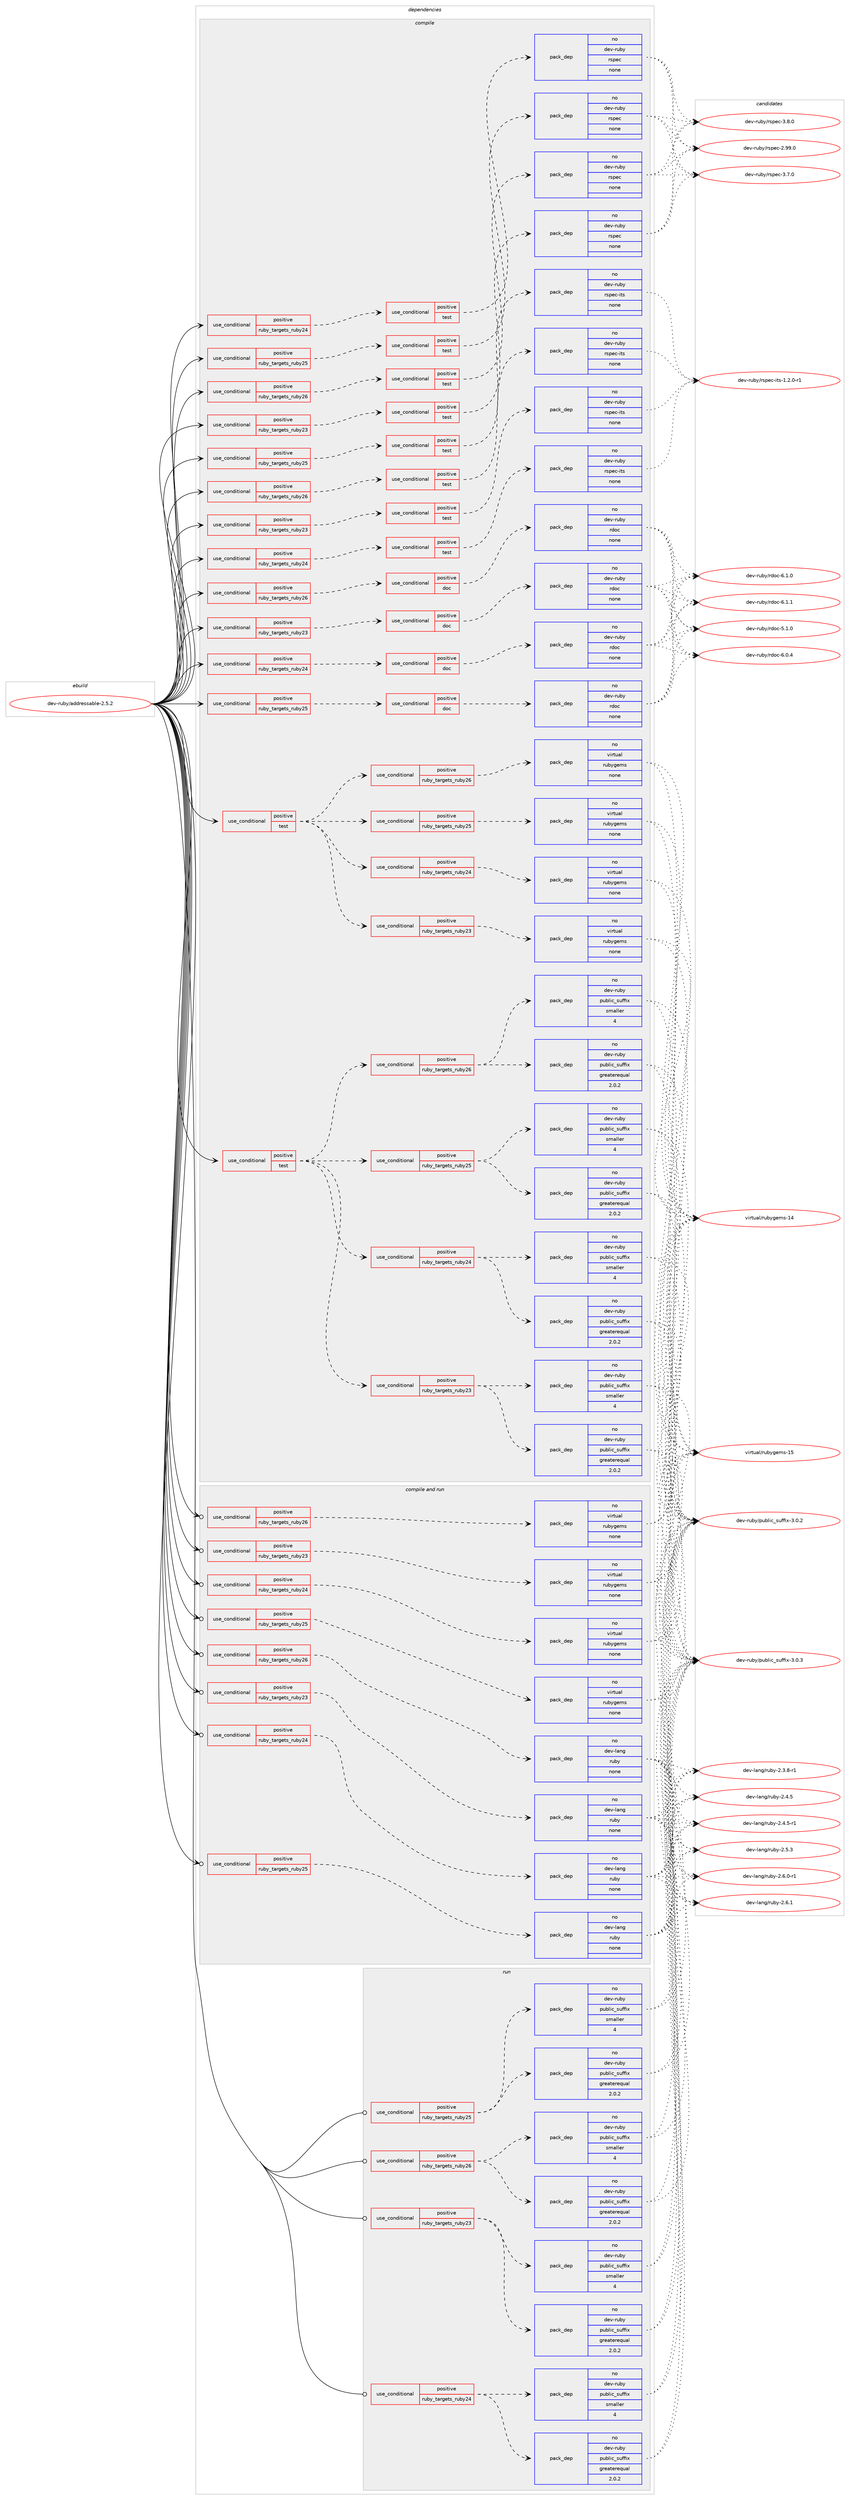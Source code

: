digraph prolog {

# *************
# Graph options
# *************

newrank=true;
concentrate=true;
compound=true;
graph [rankdir=LR,fontname=Helvetica,fontsize=10,ranksep=1.5];#, ranksep=2.5, nodesep=0.2];
edge  [arrowhead=vee];
node  [fontname=Helvetica,fontsize=10];

# **********
# The ebuild
# **********

subgraph cluster_leftcol {
color=gray;
rank=same;
label=<<i>ebuild</i>>;
id [label="dev-ruby/addressable-2.5.2", color=red, width=4, href="../dev-ruby/addressable-2.5.2.svg"];
}

# ****************
# The dependencies
# ****************

subgraph cluster_midcol {
color=gray;
label=<<i>dependencies</i>>;
subgraph cluster_compile {
fillcolor="#eeeeee";
style=filled;
label=<<i>compile</i>>;
subgraph cond392947 {
dependency1480211 [label=<<TABLE BORDER="0" CELLBORDER="1" CELLSPACING="0" CELLPADDING="4"><TR><TD ROWSPAN="3" CELLPADDING="10">use_conditional</TD></TR><TR><TD>positive</TD></TR><TR><TD>ruby_targets_ruby23</TD></TR></TABLE>>, shape=none, color=red];
subgraph cond392948 {
dependency1480212 [label=<<TABLE BORDER="0" CELLBORDER="1" CELLSPACING="0" CELLPADDING="4"><TR><TD ROWSPAN="3" CELLPADDING="10">use_conditional</TD></TR><TR><TD>positive</TD></TR><TR><TD>doc</TD></TR></TABLE>>, shape=none, color=red];
subgraph pack1063838 {
dependency1480213 [label=<<TABLE BORDER="0" CELLBORDER="1" CELLSPACING="0" CELLPADDING="4" WIDTH="220"><TR><TD ROWSPAN="6" CELLPADDING="30">pack_dep</TD></TR><TR><TD WIDTH="110">no</TD></TR><TR><TD>dev-ruby</TD></TR><TR><TD>rdoc</TD></TR><TR><TD>none</TD></TR><TR><TD></TD></TR></TABLE>>, shape=none, color=blue];
}
dependency1480212:e -> dependency1480213:w [weight=20,style="dashed",arrowhead="vee"];
}
dependency1480211:e -> dependency1480212:w [weight=20,style="dashed",arrowhead="vee"];
}
id:e -> dependency1480211:w [weight=20,style="solid",arrowhead="vee"];
subgraph cond392949 {
dependency1480214 [label=<<TABLE BORDER="0" CELLBORDER="1" CELLSPACING="0" CELLPADDING="4"><TR><TD ROWSPAN="3" CELLPADDING="10">use_conditional</TD></TR><TR><TD>positive</TD></TR><TR><TD>ruby_targets_ruby23</TD></TR></TABLE>>, shape=none, color=red];
subgraph cond392950 {
dependency1480215 [label=<<TABLE BORDER="0" CELLBORDER="1" CELLSPACING="0" CELLPADDING="4"><TR><TD ROWSPAN="3" CELLPADDING="10">use_conditional</TD></TR><TR><TD>positive</TD></TR><TR><TD>test</TD></TR></TABLE>>, shape=none, color=red];
subgraph pack1063839 {
dependency1480216 [label=<<TABLE BORDER="0" CELLBORDER="1" CELLSPACING="0" CELLPADDING="4" WIDTH="220"><TR><TD ROWSPAN="6" CELLPADDING="30">pack_dep</TD></TR><TR><TD WIDTH="110">no</TD></TR><TR><TD>dev-ruby</TD></TR><TR><TD>rspec</TD></TR><TR><TD>none</TD></TR><TR><TD></TD></TR></TABLE>>, shape=none, color=blue];
}
dependency1480215:e -> dependency1480216:w [weight=20,style="dashed",arrowhead="vee"];
}
dependency1480214:e -> dependency1480215:w [weight=20,style="dashed",arrowhead="vee"];
}
id:e -> dependency1480214:w [weight=20,style="solid",arrowhead="vee"];
subgraph cond392951 {
dependency1480217 [label=<<TABLE BORDER="0" CELLBORDER="1" CELLSPACING="0" CELLPADDING="4"><TR><TD ROWSPAN="3" CELLPADDING="10">use_conditional</TD></TR><TR><TD>positive</TD></TR><TR><TD>ruby_targets_ruby23</TD></TR></TABLE>>, shape=none, color=red];
subgraph cond392952 {
dependency1480218 [label=<<TABLE BORDER="0" CELLBORDER="1" CELLSPACING="0" CELLPADDING="4"><TR><TD ROWSPAN="3" CELLPADDING="10">use_conditional</TD></TR><TR><TD>positive</TD></TR><TR><TD>test</TD></TR></TABLE>>, shape=none, color=red];
subgraph pack1063840 {
dependency1480219 [label=<<TABLE BORDER="0" CELLBORDER="1" CELLSPACING="0" CELLPADDING="4" WIDTH="220"><TR><TD ROWSPAN="6" CELLPADDING="30">pack_dep</TD></TR><TR><TD WIDTH="110">no</TD></TR><TR><TD>dev-ruby</TD></TR><TR><TD>rspec-its</TD></TR><TR><TD>none</TD></TR><TR><TD></TD></TR></TABLE>>, shape=none, color=blue];
}
dependency1480218:e -> dependency1480219:w [weight=20,style="dashed",arrowhead="vee"];
}
dependency1480217:e -> dependency1480218:w [weight=20,style="dashed",arrowhead="vee"];
}
id:e -> dependency1480217:w [weight=20,style="solid",arrowhead="vee"];
subgraph cond392953 {
dependency1480220 [label=<<TABLE BORDER="0" CELLBORDER="1" CELLSPACING="0" CELLPADDING="4"><TR><TD ROWSPAN="3" CELLPADDING="10">use_conditional</TD></TR><TR><TD>positive</TD></TR><TR><TD>ruby_targets_ruby24</TD></TR></TABLE>>, shape=none, color=red];
subgraph cond392954 {
dependency1480221 [label=<<TABLE BORDER="0" CELLBORDER="1" CELLSPACING="0" CELLPADDING="4"><TR><TD ROWSPAN="3" CELLPADDING="10">use_conditional</TD></TR><TR><TD>positive</TD></TR><TR><TD>doc</TD></TR></TABLE>>, shape=none, color=red];
subgraph pack1063841 {
dependency1480222 [label=<<TABLE BORDER="0" CELLBORDER="1" CELLSPACING="0" CELLPADDING="4" WIDTH="220"><TR><TD ROWSPAN="6" CELLPADDING="30">pack_dep</TD></TR><TR><TD WIDTH="110">no</TD></TR><TR><TD>dev-ruby</TD></TR><TR><TD>rdoc</TD></TR><TR><TD>none</TD></TR><TR><TD></TD></TR></TABLE>>, shape=none, color=blue];
}
dependency1480221:e -> dependency1480222:w [weight=20,style="dashed",arrowhead="vee"];
}
dependency1480220:e -> dependency1480221:w [weight=20,style="dashed",arrowhead="vee"];
}
id:e -> dependency1480220:w [weight=20,style="solid",arrowhead="vee"];
subgraph cond392955 {
dependency1480223 [label=<<TABLE BORDER="0" CELLBORDER="1" CELLSPACING="0" CELLPADDING="4"><TR><TD ROWSPAN="3" CELLPADDING="10">use_conditional</TD></TR><TR><TD>positive</TD></TR><TR><TD>ruby_targets_ruby24</TD></TR></TABLE>>, shape=none, color=red];
subgraph cond392956 {
dependency1480224 [label=<<TABLE BORDER="0" CELLBORDER="1" CELLSPACING="0" CELLPADDING="4"><TR><TD ROWSPAN="3" CELLPADDING="10">use_conditional</TD></TR><TR><TD>positive</TD></TR><TR><TD>test</TD></TR></TABLE>>, shape=none, color=red];
subgraph pack1063842 {
dependency1480225 [label=<<TABLE BORDER="0" CELLBORDER="1" CELLSPACING="0" CELLPADDING="4" WIDTH="220"><TR><TD ROWSPAN="6" CELLPADDING="30">pack_dep</TD></TR><TR><TD WIDTH="110">no</TD></TR><TR><TD>dev-ruby</TD></TR><TR><TD>rspec</TD></TR><TR><TD>none</TD></TR><TR><TD></TD></TR></TABLE>>, shape=none, color=blue];
}
dependency1480224:e -> dependency1480225:w [weight=20,style="dashed",arrowhead="vee"];
}
dependency1480223:e -> dependency1480224:w [weight=20,style="dashed",arrowhead="vee"];
}
id:e -> dependency1480223:w [weight=20,style="solid",arrowhead="vee"];
subgraph cond392957 {
dependency1480226 [label=<<TABLE BORDER="0" CELLBORDER="1" CELLSPACING="0" CELLPADDING="4"><TR><TD ROWSPAN="3" CELLPADDING="10">use_conditional</TD></TR><TR><TD>positive</TD></TR><TR><TD>ruby_targets_ruby24</TD></TR></TABLE>>, shape=none, color=red];
subgraph cond392958 {
dependency1480227 [label=<<TABLE BORDER="0" CELLBORDER="1" CELLSPACING="0" CELLPADDING="4"><TR><TD ROWSPAN="3" CELLPADDING="10">use_conditional</TD></TR><TR><TD>positive</TD></TR><TR><TD>test</TD></TR></TABLE>>, shape=none, color=red];
subgraph pack1063843 {
dependency1480228 [label=<<TABLE BORDER="0" CELLBORDER="1" CELLSPACING="0" CELLPADDING="4" WIDTH="220"><TR><TD ROWSPAN="6" CELLPADDING="30">pack_dep</TD></TR><TR><TD WIDTH="110">no</TD></TR><TR><TD>dev-ruby</TD></TR><TR><TD>rspec-its</TD></TR><TR><TD>none</TD></TR><TR><TD></TD></TR></TABLE>>, shape=none, color=blue];
}
dependency1480227:e -> dependency1480228:w [weight=20,style="dashed",arrowhead="vee"];
}
dependency1480226:e -> dependency1480227:w [weight=20,style="dashed",arrowhead="vee"];
}
id:e -> dependency1480226:w [weight=20,style="solid",arrowhead="vee"];
subgraph cond392959 {
dependency1480229 [label=<<TABLE BORDER="0" CELLBORDER="1" CELLSPACING="0" CELLPADDING="4"><TR><TD ROWSPAN="3" CELLPADDING="10">use_conditional</TD></TR><TR><TD>positive</TD></TR><TR><TD>ruby_targets_ruby25</TD></TR></TABLE>>, shape=none, color=red];
subgraph cond392960 {
dependency1480230 [label=<<TABLE BORDER="0" CELLBORDER="1" CELLSPACING="0" CELLPADDING="4"><TR><TD ROWSPAN="3" CELLPADDING="10">use_conditional</TD></TR><TR><TD>positive</TD></TR><TR><TD>doc</TD></TR></TABLE>>, shape=none, color=red];
subgraph pack1063844 {
dependency1480231 [label=<<TABLE BORDER="0" CELLBORDER="1" CELLSPACING="0" CELLPADDING="4" WIDTH="220"><TR><TD ROWSPAN="6" CELLPADDING="30">pack_dep</TD></TR><TR><TD WIDTH="110">no</TD></TR><TR><TD>dev-ruby</TD></TR><TR><TD>rdoc</TD></TR><TR><TD>none</TD></TR><TR><TD></TD></TR></TABLE>>, shape=none, color=blue];
}
dependency1480230:e -> dependency1480231:w [weight=20,style="dashed",arrowhead="vee"];
}
dependency1480229:e -> dependency1480230:w [weight=20,style="dashed",arrowhead="vee"];
}
id:e -> dependency1480229:w [weight=20,style="solid",arrowhead="vee"];
subgraph cond392961 {
dependency1480232 [label=<<TABLE BORDER="0" CELLBORDER="1" CELLSPACING="0" CELLPADDING="4"><TR><TD ROWSPAN="3" CELLPADDING="10">use_conditional</TD></TR><TR><TD>positive</TD></TR><TR><TD>ruby_targets_ruby25</TD></TR></TABLE>>, shape=none, color=red];
subgraph cond392962 {
dependency1480233 [label=<<TABLE BORDER="0" CELLBORDER="1" CELLSPACING="0" CELLPADDING="4"><TR><TD ROWSPAN="3" CELLPADDING="10">use_conditional</TD></TR><TR><TD>positive</TD></TR><TR><TD>test</TD></TR></TABLE>>, shape=none, color=red];
subgraph pack1063845 {
dependency1480234 [label=<<TABLE BORDER="0" CELLBORDER="1" CELLSPACING="0" CELLPADDING="4" WIDTH="220"><TR><TD ROWSPAN="6" CELLPADDING="30">pack_dep</TD></TR><TR><TD WIDTH="110">no</TD></TR><TR><TD>dev-ruby</TD></TR><TR><TD>rspec</TD></TR><TR><TD>none</TD></TR><TR><TD></TD></TR></TABLE>>, shape=none, color=blue];
}
dependency1480233:e -> dependency1480234:w [weight=20,style="dashed",arrowhead="vee"];
}
dependency1480232:e -> dependency1480233:w [weight=20,style="dashed",arrowhead="vee"];
}
id:e -> dependency1480232:w [weight=20,style="solid",arrowhead="vee"];
subgraph cond392963 {
dependency1480235 [label=<<TABLE BORDER="0" CELLBORDER="1" CELLSPACING="0" CELLPADDING="4"><TR><TD ROWSPAN="3" CELLPADDING="10">use_conditional</TD></TR><TR><TD>positive</TD></TR><TR><TD>ruby_targets_ruby25</TD></TR></TABLE>>, shape=none, color=red];
subgraph cond392964 {
dependency1480236 [label=<<TABLE BORDER="0" CELLBORDER="1" CELLSPACING="0" CELLPADDING="4"><TR><TD ROWSPAN="3" CELLPADDING="10">use_conditional</TD></TR><TR><TD>positive</TD></TR><TR><TD>test</TD></TR></TABLE>>, shape=none, color=red];
subgraph pack1063846 {
dependency1480237 [label=<<TABLE BORDER="0" CELLBORDER="1" CELLSPACING="0" CELLPADDING="4" WIDTH="220"><TR><TD ROWSPAN="6" CELLPADDING="30">pack_dep</TD></TR><TR><TD WIDTH="110">no</TD></TR><TR><TD>dev-ruby</TD></TR><TR><TD>rspec-its</TD></TR><TR><TD>none</TD></TR><TR><TD></TD></TR></TABLE>>, shape=none, color=blue];
}
dependency1480236:e -> dependency1480237:w [weight=20,style="dashed",arrowhead="vee"];
}
dependency1480235:e -> dependency1480236:w [weight=20,style="dashed",arrowhead="vee"];
}
id:e -> dependency1480235:w [weight=20,style="solid",arrowhead="vee"];
subgraph cond392965 {
dependency1480238 [label=<<TABLE BORDER="0" CELLBORDER="1" CELLSPACING="0" CELLPADDING="4"><TR><TD ROWSPAN="3" CELLPADDING="10">use_conditional</TD></TR><TR><TD>positive</TD></TR><TR><TD>ruby_targets_ruby26</TD></TR></TABLE>>, shape=none, color=red];
subgraph cond392966 {
dependency1480239 [label=<<TABLE BORDER="0" CELLBORDER="1" CELLSPACING="0" CELLPADDING="4"><TR><TD ROWSPAN="3" CELLPADDING="10">use_conditional</TD></TR><TR><TD>positive</TD></TR><TR><TD>doc</TD></TR></TABLE>>, shape=none, color=red];
subgraph pack1063847 {
dependency1480240 [label=<<TABLE BORDER="0" CELLBORDER="1" CELLSPACING="0" CELLPADDING="4" WIDTH="220"><TR><TD ROWSPAN="6" CELLPADDING="30">pack_dep</TD></TR><TR><TD WIDTH="110">no</TD></TR><TR><TD>dev-ruby</TD></TR><TR><TD>rdoc</TD></TR><TR><TD>none</TD></TR><TR><TD></TD></TR></TABLE>>, shape=none, color=blue];
}
dependency1480239:e -> dependency1480240:w [weight=20,style="dashed",arrowhead="vee"];
}
dependency1480238:e -> dependency1480239:w [weight=20,style="dashed",arrowhead="vee"];
}
id:e -> dependency1480238:w [weight=20,style="solid",arrowhead="vee"];
subgraph cond392967 {
dependency1480241 [label=<<TABLE BORDER="0" CELLBORDER="1" CELLSPACING="0" CELLPADDING="4"><TR><TD ROWSPAN="3" CELLPADDING="10">use_conditional</TD></TR><TR><TD>positive</TD></TR><TR><TD>ruby_targets_ruby26</TD></TR></TABLE>>, shape=none, color=red];
subgraph cond392968 {
dependency1480242 [label=<<TABLE BORDER="0" CELLBORDER="1" CELLSPACING="0" CELLPADDING="4"><TR><TD ROWSPAN="3" CELLPADDING="10">use_conditional</TD></TR><TR><TD>positive</TD></TR><TR><TD>test</TD></TR></TABLE>>, shape=none, color=red];
subgraph pack1063848 {
dependency1480243 [label=<<TABLE BORDER="0" CELLBORDER="1" CELLSPACING="0" CELLPADDING="4" WIDTH="220"><TR><TD ROWSPAN="6" CELLPADDING="30">pack_dep</TD></TR><TR><TD WIDTH="110">no</TD></TR><TR><TD>dev-ruby</TD></TR><TR><TD>rspec</TD></TR><TR><TD>none</TD></TR><TR><TD></TD></TR></TABLE>>, shape=none, color=blue];
}
dependency1480242:e -> dependency1480243:w [weight=20,style="dashed",arrowhead="vee"];
}
dependency1480241:e -> dependency1480242:w [weight=20,style="dashed",arrowhead="vee"];
}
id:e -> dependency1480241:w [weight=20,style="solid",arrowhead="vee"];
subgraph cond392969 {
dependency1480244 [label=<<TABLE BORDER="0" CELLBORDER="1" CELLSPACING="0" CELLPADDING="4"><TR><TD ROWSPAN="3" CELLPADDING="10">use_conditional</TD></TR><TR><TD>positive</TD></TR><TR><TD>ruby_targets_ruby26</TD></TR></TABLE>>, shape=none, color=red];
subgraph cond392970 {
dependency1480245 [label=<<TABLE BORDER="0" CELLBORDER="1" CELLSPACING="0" CELLPADDING="4"><TR><TD ROWSPAN="3" CELLPADDING="10">use_conditional</TD></TR><TR><TD>positive</TD></TR><TR><TD>test</TD></TR></TABLE>>, shape=none, color=red];
subgraph pack1063849 {
dependency1480246 [label=<<TABLE BORDER="0" CELLBORDER="1" CELLSPACING="0" CELLPADDING="4" WIDTH="220"><TR><TD ROWSPAN="6" CELLPADDING="30">pack_dep</TD></TR><TR><TD WIDTH="110">no</TD></TR><TR><TD>dev-ruby</TD></TR><TR><TD>rspec-its</TD></TR><TR><TD>none</TD></TR><TR><TD></TD></TR></TABLE>>, shape=none, color=blue];
}
dependency1480245:e -> dependency1480246:w [weight=20,style="dashed",arrowhead="vee"];
}
dependency1480244:e -> dependency1480245:w [weight=20,style="dashed",arrowhead="vee"];
}
id:e -> dependency1480244:w [weight=20,style="solid",arrowhead="vee"];
subgraph cond392971 {
dependency1480247 [label=<<TABLE BORDER="0" CELLBORDER="1" CELLSPACING="0" CELLPADDING="4"><TR><TD ROWSPAN="3" CELLPADDING="10">use_conditional</TD></TR><TR><TD>positive</TD></TR><TR><TD>test</TD></TR></TABLE>>, shape=none, color=red];
subgraph cond392972 {
dependency1480248 [label=<<TABLE BORDER="0" CELLBORDER="1" CELLSPACING="0" CELLPADDING="4"><TR><TD ROWSPAN="3" CELLPADDING="10">use_conditional</TD></TR><TR><TD>positive</TD></TR><TR><TD>ruby_targets_ruby23</TD></TR></TABLE>>, shape=none, color=red];
subgraph pack1063850 {
dependency1480249 [label=<<TABLE BORDER="0" CELLBORDER="1" CELLSPACING="0" CELLPADDING="4" WIDTH="220"><TR><TD ROWSPAN="6" CELLPADDING="30">pack_dep</TD></TR><TR><TD WIDTH="110">no</TD></TR><TR><TD>dev-ruby</TD></TR><TR><TD>public_suffix</TD></TR><TR><TD>greaterequal</TD></TR><TR><TD>2.0.2</TD></TR></TABLE>>, shape=none, color=blue];
}
dependency1480248:e -> dependency1480249:w [weight=20,style="dashed",arrowhead="vee"];
subgraph pack1063851 {
dependency1480250 [label=<<TABLE BORDER="0" CELLBORDER="1" CELLSPACING="0" CELLPADDING="4" WIDTH="220"><TR><TD ROWSPAN="6" CELLPADDING="30">pack_dep</TD></TR><TR><TD WIDTH="110">no</TD></TR><TR><TD>dev-ruby</TD></TR><TR><TD>public_suffix</TD></TR><TR><TD>smaller</TD></TR><TR><TD>4</TD></TR></TABLE>>, shape=none, color=blue];
}
dependency1480248:e -> dependency1480250:w [weight=20,style="dashed",arrowhead="vee"];
}
dependency1480247:e -> dependency1480248:w [weight=20,style="dashed",arrowhead="vee"];
subgraph cond392973 {
dependency1480251 [label=<<TABLE BORDER="0" CELLBORDER="1" CELLSPACING="0" CELLPADDING="4"><TR><TD ROWSPAN="3" CELLPADDING="10">use_conditional</TD></TR><TR><TD>positive</TD></TR><TR><TD>ruby_targets_ruby24</TD></TR></TABLE>>, shape=none, color=red];
subgraph pack1063852 {
dependency1480252 [label=<<TABLE BORDER="0" CELLBORDER="1" CELLSPACING="0" CELLPADDING="4" WIDTH="220"><TR><TD ROWSPAN="6" CELLPADDING="30">pack_dep</TD></TR><TR><TD WIDTH="110">no</TD></TR><TR><TD>dev-ruby</TD></TR><TR><TD>public_suffix</TD></TR><TR><TD>greaterequal</TD></TR><TR><TD>2.0.2</TD></TR></TABLE>>, shape=none, color=blue];
}
dependency1480251:e -> dependency1480252:w [weight=20,style="dashed",arrowhead="vee"];
subgraph pack1063853 {
dependency1480253 [label=<<TABLE BORDER="0" CELLBORDER="1" CELLSPACING="0" CELLPADDING="4" WIDTH="220"><TR><TD ROWSPAN="6" CELLPADDING="30">pack_dep</TD></TR><TR><TD WIDTH="110">no</TD></TR><TR><TD>dev-ruby</TD></TR><TR><TD>public_suffix</TD></TR><TR><TD>smaller</TD></TR><TR><TD>4</TD></TR></TABLE>>, shape=none, color=blue];
}
dependency1480251:e -> dependency1480253:w [weight=20,style="dashed",arrowhead="vee"];
}
dependency1480247:e -> dependency1480251:w [weight=20,style="dashed",arrowhead="vee"];
subgraph cond392974 {
dependency1480254 [label=<<TABLE BORDER="0" CELLBORDER="1" CELLSPACING="0" CELLPADDING="4"><TR><TD ROWSPAN="3" CELLPADDING="10">use_conditional</TD></TR><TR><TD>positive</TD></TR><TR><TD>ruby_targets_ruby25</TD></TR></TABLE>>, shape=none, color=red];
subgraph pack1063854 {
dependency1480255 [label=<<TABLE BORDER="0" CELLBORDER="1" CELLSPACING="0" CELLPADDING="4" WIDTH="220"><TR><TD ROWSPAN="6" CELLPADDING="30">pack_dep</TD></TR><TR><TD WIDTH="110">no</TD></TR><TR><TD>dev-ruby</TD></TR><TR><TD>public_suffix</TD></TR><TR><TD>greaterequal</TD></TR><TR><TD>2.0.2</TD></TR></TABLE>>, shape=none, color=blue];
}
dependency1480254:e -> dependency1480255:w [weight=20,style="dashed",arrowhead="vee"];
subgraph pack1063855 {
dependency1480256 [label=<<TABLE BORDER="0" CELLBORDER="1" CELLSPACING="0" CELLPADDING="4" WIDTH="220"><TR><TD ROWSPAN="6" CELLPADDING="30">pack_dep</TD></TR><TR><TD WIDTH="110">no</TD></TR><TR><TD>dev-ruby</TD></TR><TR><TD>public_suffix</TD></TR><TR><TD>smaller</TD></TR><TR><TD>4</TD></TR></TABLE>>, shape=none, color=blue];
}
dependency1480254:e -> dependency1480256:w [weight=20,style="dashed",arrowhead="vee"];
}
dependency1480247:e -> dependency1480254:w [weight=20,style="dashed",arrowhead="vee"];
subgraph cond392975 {
dependency1480257 [label=<<TABLE BORDER="0" CELLBORDER="1" CELLSPACING="0" CELLPADDING="4"><TR><TD ROWSPAN="3" CELLPADDING="10">use_conditional</TD></TR><TR><TD>positive</TD></TR><TR><TD>ruby_targets_ruby26</TD></TR></TABLE>>, shape=none, color=red];
subgraph pack1063856 {
dependency1480258 [label=<<TABLE BORDER="0" CELLBORDER="1" CELLSPACING="0" CELLPADDING="4" WIDTH="220"><TR><TD ROWSPAN="6" CELLPADDING="30">pack_dep</TD></TR><TR><TD WIDTH="110">no</TD></TR><TR><TD>dev-ruby</TD></TR><TR><TD>public_suffix</TD></TR><TR><TD>greaterequal</TD></TR><TR><TD>2.0.2</TD></TR></TABLE>>, shape=none, color=blue];
}
dependency1480257:e -> dependency1480258:w [weight=20,style="dashed",arrowhead="vee"];
subgraph pack1063857 {
dependency1480259 [label=<<TABLE BORDER="0" CELLBORDER="1" CELLSPACING="0" CELLPADDING="4" WIDTH="220"><TR><TD ROWSPAN="6" CELLPADDING="30">pack_dep</TD></TR><TR><TD WIDTH="110">no</TD></TR><TR><TD>dev-ruby</TD></TR><TR><TD>public_suffix</TD></TR><TR><TD>smaller</TD></TR><TR><TD>4</TD></TR></TABLE>>, shape=none, color=blue];
}
dependency1480257:e -> dependency1480259:w [weight=20,style="dashed",arrowhead="vee"];
}
dependency1480247:e -> dependency1480257:w [weight=20,style="dashed",arrowhead="vee"];
}
id:e -> dependency1480247:w [weight=20,style="solid",arrowhead="vee"];
subgraph cond392976 {
dependency1480260 [label=<<TABLE BORDER="0" CELLBORDER="1" CELLSPACING="0" CELLPADDING="4"><TR><TD ROWSPAN="3" CELLPADDING="10">use_conditional</TD></TR><TR><TD>positive</TD></TR><TR><TD>test</TD></TR></TABLE>>, shape=none, color=red];
subgraph cond392977 {
dependency1480261 [label=<<TABLE BORDER="0" CELLBORDER="1" CELLSPACING="0" CELLPADDING="4"><TR><TD ROWSPAN="3" CELLPADDING="10">use_conditional</TD></TR><TR><TD>positive</TD></TR><TR><TD>ruby_targets_ruby23</TD></TR></TABLE>>, shape=none, color=red];
subgraph pack1063858 {
dependency1480262 [label=<<TABLE BORDER="0" CELLBORDER="1" CELLSPACING="0" CELLPADDING="4" WIDTH="220"><TR><TD ROWSPAN="6" CELLPADDING="30">pack_dep</TD></TR><TR><TD WIDTH="110">no</TD></TR><TR><TD>virtual</TD></TR><TR><TD>rubygems</TD></TR><TR><TD>none</TD></TR><TR><TD></TD></TR></TABLE>>, shape=none, color=blue];
}
dependency1480261:e -> dependency1480262:w [weight=20,style="dashed",arrowhead="vee"];
}
dependency1480260:e -> dependency1480261:w [weight=20,style="dashed",arrowhead="vee"];
subgraph cond392978 {
dependency1480263 [label=<<TABLE BORDER="0" CELLBORDER="1" CELLSPACING="0" CELLPADDING="4"><TR><TD ROWSPAN="3" CELLPADDING="10">use_conditional</TD></TR><TR><TD>positive</TD></TR><TR><TD>ruby_targets_ruby24</TD></TR></TABLE>>, shape=none, color=red];
subgraph pack1063859 {
dependency1480264 [label=<<TABLE BORDER="0" CELLBORDER="1" CELLSPACING="0" CELLPADDING="4" WIDTH="220"><TR><TD ROWSPAN="6" CELLPADDING="30">pack_dep</TD></TR><TR><TD WIDTH="110">no</TD></TR><TR><TD>virtual</TD></TR><TR><TD>rubygems</TD></TR><TR><TD>none</TD></TR><TR><TD></TD></TR></TABLE>>, shape=none, color=blue];
}
dependency1480263:e -> dependency1480264:w [weight=20,style="dashed",arrowhead="vee"];
}
dependency1480260:e -> dependency1480263:w [weight=20,style="dashed",arrowhead="vee"];
subgraph cond392979 {
dependency1480265 [label=<<TABLE BORDER="0" CELLBORDER="1" CELLSPACING="0" CELLPADDING="4"><TR><TD ROWSPAN="3" CELLPADDING="10">use_conditional</TD></TR><TR><TD>positive</TD></TR><TR><TD>ruby_targets_ruby25</TD></TR></TABLE>>, shape=none, color=red];
subgraph pack1063860 {
dependency1480266 [label=<<TABLE BORDER="0" CELLBORDER="1" CELLSPACING="0" CELLPADDING="4" WIDTH="220"><TR><TD ROWSPAN="6" CELLPADDING="30">pack_dep</TD></TR><TR><TD WIDTH="110">no</TD></TR><TR><TD>virtual</TD></TR><TR><TD>rubygems</TD></TR><TR><TD>none</TD></TR><TR><TD></TD></TR></TABLE>>, shape=none, color=blue];
}
dependency1480265:e -> dependency1480266:w [weight=20,style="dashed",arrowhead="vee"];
}
dependency1480260:e -> dependency1480265:w [weight=20,style="dashed",arrowhead="vee"];
subgraph cond392980 {
dependency1480267 [label=<<TABLE BORDER="0" CELLBORDER="1" CELLSPACING="0" CELLPADDING="4"><TR><TD ROWSPAN="3" CELLPADDING="10">use_conditional</TD></TR><TR><TD>positive</TD></TR><TR><TD>ruby_targets_ruby26</TD></TR></TABLE>>, shape=none, color=red];
subgraph pack1063861 {
dependency1480268 [label=<<TABLE BORDER="0" CELLBORDER="1" CELLSPACING="0" CELLPADDING="4" WIDTH="220"><TR><TD ROWSPAN="6" CELLPADDING="30">pack_dep</TD></TR><TR><TD WIDTH="110">no</TD></TR><TR><TD>virtual</TD></TR><TR><TD>rubygems</TD></TR><TR><TD>none</TD></TR><TR><TD></TD></TR></TABLE>>, shape=none, color=blue];
}
dependency1480267:e -> dependency1480268:w [weight=20,style="dashed",arrowhead="vee"];
}
dependency1480260:e -> dependency1480267:w [weight=20,style="dashed",arrowhead="vee"];
}
id:e -> dependency1480260:w [weight=20,style="solid",arrowhead="vee"];
}
subgraph cluster_compileandrun {
fillcolor="#eeeeee";
style=filled;
label=<<i>compile and run</i>>;
subgraph cond392981 {
dependency1480269 [label=<<TABLE BORDER="0" CELLBORDER="1" CELLSPACING="0" CELLPADDING="4"><TR><TD ROWSPAN="3" CELLPADDING="10">use_conditional</TD></TR><TR><TD>positive</TD></TR><TR><TD>ruby_targets_ruby23</TD></TR></TABLE>>, shape=none, color=red];
subgraph pack1063862 {
dependency1480270 [label=<<TABLE BORDER="0" CELLBORDER="1" CELLSPACING="0" CELLPADDING="4" WIDTH="220"><TR><TD ROWSPAN="6" CELLPADDING="30">pack_dep</TD></TR><TR><TD WIDTH="110">no</TD></TR><TR><TD>dev-lang</TD></TR><TR><TD>ruby</TD></TR><TR><TD>none</TD></TR><TR><TD></TD></TR></TABLE>>, shape=none, color=blue];
}
dependency1480269:e -> dependency1480270:w [weight=20,style="dashed",arrowhead="vee"];
}
id:e -> dependency1480269:w [weight=20,style="solid",arrowhead="odotvee"];
subgraph cond392982 {
dependency1480271 [label=<<TABLE BORDER="0" CELLBORDER="1" CELLSPACING="0" CELLPADDING="4"><TR><TD ROWSPAN="3" CELLPADDING="10">use_conditional</TD></TR><TR><TD>positive</TD></TR><TR><TD>ruby_targets_ruby23</TD></TR></TABLE>>, shape=none, color=red];
subgraph pack1063863 {
dependency1480272 [label=<<TABLE BORDER="0" CELLBORDER="1" CELLSPACING="0" CELLPADDING="4" WIDTH="220"><TR><TD ROWSPAN="6" CELLPADDING="30">pack_dep</TD></TR><TR><TD WIDTH="110">no</TD></TR><TR><TD>virtual</TD></TR><TR><TD>rubygems</TD></TR><TR><TD>none</TD></TR><TR><TD></TD></TR></TABLE>>, shape=none, color=blue];
}
dependency1480271:e -> dependency1480272:w [weight=20,style="dashed",arrowhead="vee"];
}
id:e -> dependency1480271:w [weight=20,style="solid",arrowhead="odotvee"];
subgraph cond392983 {
dependency1480273 [label=<<TABLE BORDER="0" CELLBORDER="1" CELLSPACING="0" CELLPADDING="4"><TR><TD ROWSPAN="3" CELLPADDING="10">use_conditional</TD></TR><TR><TD>positive</TD></TR><TR><TD>ruby_targets_ruby24</TD></TR></TABLE>>, shape=none, color=red];
subgraph pack1063864 {
dependency1480274 [label=<<TABLE BORDER="0" CELLBORDER="1" CELLSPACING="0" CELLPADDING="4" WIDTH="220"><TR><TD ROWSPAN="6" CELLPADDING="30">pack_dep</TD></TR><TR><TD WIDTH="110">no</TD></TR><TR><TD>dev-lang</TD></TR><TR><TD>ruby</TD></TR><TR><TD>none</TD></TR><TR><TD></TD></TR></TABLE>>, shape=none, color=blue];
}
dependency1480273:e -> dependency1480274:w [weight=20,style="dashed",arrowhead="vee"];
}
id:e -> dependency1480273:w [weight=20,style="solid",arrowhead="odotvee"];
subgraph cond392984 {
dependency1480275 [label=<<TABLE BORDER="0" CELLBORDER="1" CELLSPACING="0" CELLPADDING="4"><TR><TD ROWSPAN="3" CELLPADDING="10">use_conditional</TD></TR><TR><TD>positive</TD></TR><TR><TD>ruby_targets_ruby24</TD></TR></TABLE>>, shape=none, color=red];
subgraph pack1063865 {
dependency1480276 [label=<<TABLE BORDER="0" CELLBORDER="1" CELLSPACING="0" CELLPADDING="4" WIDTH="220"><TR><TD ROWSPAN="6" CELLPADDING="30">pack_dep</TD></TR><TR><TD WIDTH="110">no</TD></TR><TR><TD>virtual</TD></TR><TR><TD>rubygems</TD></TR><TR><TD>none</TD></TR><TR><TD></TD></TR></TABLE>>, shape=none, color=blue];
}
dependency1480275:e -> dependency1480276:w [weight=20,style="dashed",arrowhead="vee"];
}
id:e -> dependency1480275:w [weight=20,style="solid",arrowhead="odotvee"];
subgraph cond392985 {
dependency1480277 [label=<<TABLE BORDER="0" CELLBORDER="1" CELLSPACING="0" CELLPADDING="4"><TR><TD ROWSPAN="3" CELLPADDING="10">use_conditional</TD></TR><TR><TD>positive</TD></TR><TR><TD>ruby_targets_ruby25</TD></TR></TABLE>>, shape=none, color=red];
subgraph pack1063866 {
dependency1480278 [label=<<TABLE BORDER="0" CELLBORDER="1" CELLSPACING="0" CELLPADDING="4" WIDTH="220"><TR><TD ROWSPAN="6" CELLPADDING="30">pack_dep</TD></TR><TR><TD WIDTH="110">no</TD></TR><TR><TD>dev-lang</TD></TR><TR><TD>ruby</TD></TR><TR><TD>none</TD></TR><TR><TD></TD></TR></TABLE>>, shape=none, color=blue];
}
dependency1480277:e -> dependency1480278:w [weight=20,style="dashed",arrowhead="vee"];
}
id:e -> dependency1480277:w [weight=20,style="solid",arrowhead="odotvee"];
subgraph cond392986 {
dependency1480279 [label=<<TABLE BORDER="0" CELLBORDER="1" CELLSPACING="0" CELLPADDING="4"><TR><TD ROWSPAN="3" CELLPADDING="10">use_conditional</TD></TR><TR><TD>positive</TD></TR><TR><TD>ruby_targets_ruby25</TD></TR></TABLE>>, shape=none, color=red];
subgraph pack1063867 {
dependency1480280 [label=<<TABLE BORDER="0" CELLBORDER="1" CELLSPACING="0" CELLPADDING="4" WIDTH="220"><TR><TD ROWSPAN="6" CELLPADDING="30">pack_dep</TD></TR><TR><TD WIDTH="110">no</TD></TR><TR><TD>virtual</TD></TR><TR><TD>rubygems</TD></TR><TR><TD>none</TD></TR><TR><TD></TD></TR></TABLE>>, shape=none, color=blue];
}
dependency1480279:e -> dependency1480280:w [weight=20,style="dashed",arrowhead="vee"];
}
id:e -> dependency1480279:w [weight=20,style="solid",arrowhead="odotvee"];
subgraph cond392987 {
dependency1480281 [label=<<TABLE BORDER="0" CELLBORDER="1" CELLSPACING="0" CELLPADDING="4"><TR><TD ROWSPAN="3" CELLPADDING="10">use_conditional</TD></TR><TR><TD>positive</TD></TR><TR><TD>ruby_targets_ruby26</TD></TR></TABLE>>, shape=none, color=red];
subgraph pack1063868 {
dependency1480282 [label=<<TABLE BORDER="0" CELLBORDER="1" CELLSPACING="0" CELLPADDING="4" WIDTH="220"><TR><TD ROWSPAN="6" CELLPADDING="30">pack_dep</TD></TR><TR><TD WIDTH="110">no</TD></TR><TR><TD>dev-lang</TD></TR><TR><TD>ruby</TD></TR><TR><TD>none</TD></TR><TR><TD></TD></TR></TABLE>>, shape=none, color=blue];
}
dependency1480281:e -> dependency1480282:w [weight=20,style="dashed",arrowhead="vee"];
}
id:e -> dependency1480281:w [weight=20,style="solid",arrowhead="odotvee"];
subgraph cond392988 {
dependency1480283 [label=<<TABLE BORDER="0" CELLBORDER="1" CELLSPACING="0" CELLPADDING="4"><TR><TD ROWSPAN="3" CELLPADDING="10">use_conditional</TD></TR><TR><TD>positive</TD></TR><TR><TD>ruby_targets_ruby26</TD></TR></TABLE>>, shape=none, color=red];
subgraph pack1063869 {
dependency1480284 [label=<<TABLE BORDER="0" CELLBORDER="1" CELLSPACING="0" CELLPADDING="4" WIDTH="220"><TR><TD ROWSPAN="6" CELLPADDING="30">pack_dep</TD></TR><TR><TD WIDTH="110">no</TD></TR><TR><TD>virtual</TD></TR><TR><TD>rubygems</TD></TR><TR><TD>none</TD></TR><TR><TD></TD></TR></TABLE>>, shape=none, color=blue];
}
dependency1480283:e -> dependency1480284:w [weight=20,style="dashed",arrowhead="vee"];
}
id:e -> dependency1480283:w [weight=20,style="solid",arrowhead="odotvee"];
}
subgraph cluster_run {
fillcolor="#eeeeee";
style=filled;
label=<<i>run</i>>;
subgraph cond392989 {
dependency1480285 [label=<<TABLE BORDER="0" CELLBORDER="1" CELLSPACING="0" CELLPADDING="4"><TR><TD ROWSPAN="3" CELLPADDING="10">use_conditional</TD></TR><TR><TD>positive</TD></TR><TR><TD>ruby_targets_ruby23</TD></TR></TABLE>>, shape=none, color=red];
subgraph pack1063870 {
dependency1480286 [label=<<TABLE BORDER="0" CELLBORDER="1" CELLSPACING="0" CELLPADDING="4" WIDTH="220"><TR><TD ROWSPAN="6" CELLPADDING="30">pack_dep</TD></TR><TR><TD WIDTH="110">no</TD></TR><TR><TD>dev-ruby</TD></TR><TR><TD>public_suffix</TD></TR><TR><TD>greaterequal</TD></TR><TR><TD>2.0.2</TD></TR></TABLE>>, shape=none, color=blue];
}
dependency1480285:e -> dependency1480286:w [weight=20,style="dashed",arrowhead="vee"];
subgraph pack1063871 {
dependency1480287 [label=<<TABLE BORDER="0" CELLBORDER="1" CELLSPACING="0" CELLPADDING="4" WIDTH="220"><TR><TD ROWSPAN="6" CELLPADDING="30">pack_dep</TD></TR><TR><TD WIDTH="110">no</TD></TR><TR><TD>dev-ruby</TD></TR><TR><TD>public_suffix</TD></TR><TR><TD>smaller</TD></TR><TR><TD>4</TD></TR></TABLE>>, shape=none, color=blue];
}
dependency1480285:e -> dependency1480287:w [weight=20,style="dashed",arrowhead="vee"];
}
id:e -> dependency1480285:w [weight=20,style="solid",arrowhead="odot"];
subgraph cond392990 {
dependency1480288 [label=<<TABLE BORDER="0" CELLBORDER="1" CELLSPACING="0" CELLPADDING="4"><TR><TD ROWSPAN="3" CELLPADDING="10">use_conditional</TD></TR><TR><TD>positive</TD></TR><TR><TD>ruby_targets_ruby24</TD></TR></TABLE>>, shape=none, color=red];
subgraph pack1063872 {
dependency1480289 [label=<<TABLE BORDER="0" CELLBORDER="1" CELLSPACING="0" CELLPADDING="4" WIDTH="220"><TR><TD ROWSPAN="6" CELLPADDING="30">pack_dep</TD></TR><TR><TD WIDTH="110">no</TD></TR><TR><TD>dev-ruby</TD></TR><TR><TD>public_suffix</TD></TR><TR><TD>greaterequal</TD></TR><TR><TD>2.0.2</TD></TR></TABLE>>, shape=none, color=blue];
}
dependency1480288:e -> dependency1480289:w [weight=20,style="dashed",arrowhead="vee"];
subgraph pack1063873 {
dependency1480290 [label=<<TABLE BORDER="0" CELLBORDER="1" CELLSPACING="0" CELLPADDING="4" WIDTH="220"><TR><TD ROWSPAN="6" CELLPADDING="30">pack_dep</TD></TR><TR><TD WIDTH="110">no</TD></TR><TR><TD>dev-ruby</TD></TR><TR><TD>public_suffix</TD></TR><TR><TD>smaller</TD></TR><TR><TD>4</TD></TR></TABLE>>, shape=none, color=blue];
}
dependency1480288:e -> dependency1480290:w [weight=20,style="dashed",arrowhead="vee"];
}
id:e -> dependency1480288:w [weight=20,style="solid",arrowhead="odot"];
subgraph cond392991 {
dependency1480291 [label=<<TABLE BORDER="0" CELLBORDER="1" CELLSPACING="0" CELLPADDING="4"><TR><TD ROWSPAN="3" CELLPADDING="10">use_conditional</TD></TR><TR><TD>positive</TD></TR><TR><TD>ruby_targets_ruby25</TD></TR></TABLE>>, shape=none, color=red];
subgraph pack1063874 {
dependency1480292 [label=<<TABLE BORDER="0" CELLBORDER="1" CELLSPACING="0" CELLPADDING="4" WIDTH="220"><TR><TD ROWSPAN="6" CELLPADDING="30">pack_dep</TD></TR><TR><TD WIDTH="110">no</TD></TR><TR><TD>dev-ruby</TD></TR><TR><TD>public_suffix</TD></TR><TR><TD>greaterequal</TD></TR><TR><TD>2.0.2</TD></TR></TABLE>>, shape=none, color=blue];
}
dependency1480291:e -> dependency1480292:w [weight=20,style="dashed",arrowhead="vee"];
subgraph pack1063875 {
dependency1480293 [label=<<TABLE BORDER="0" CELLBORDER="1" CELLSPACING="0" CELLPADDING="4" WIDTH="220"><TR><TD ROWSPAN="6" CELLPADDING="30">pack_dep</TD></TR><TR><TD WIDTH="110">no</TD></TR><TR><TD>dev-ruby</TD></TR><TR><TD>public_suffix</TD></TR><TR><TD>smaller</TD></TR><TR><TD>4</TD></TR></TABLE>>, shape=none, color=blue];
}
dependency1480291:e -> dependency1480293:w [weight=20,style="dashed",arrowhead="vee"];
}
id:e -> dependency1480291:w [weight=20,style="solid",arrowhead="odot"];
subgraph cond392992 {
dependency1480294 [label=<<TABLE BORDER="0" CELLBORDER="1" CELLSPACING="0" CELLPADDING="4"><TR><TD ROWSPAN="3" CELLPADDING="10">use_conditional</TD></TR><TR><TD>positive</TD></TR><TR><TD>ruby_targets_ruby26</TD></TR></TABLE>>, shape=none, color=red];
subgraph pack1063876 {
dependency1480295 [label=<<TABLE BORDER="0" CELLBORDER="1" CELLSPACING="0" CELLPADDING="4" WIDTH="220"><TR><TD ROWSPAN="6" CELLPADDING="30">pack_dep</TD></TR><TR><TD WIDTH="110">no</TD></TR><TR><TD>dev-ruby</TD></TR><TR><TD>public_suffix</TD></TR><TR><TD>greaterequal</TD></TR><TR><TD>2.0.2</TD></TR></TABLE>>, shape=none, color=blue];
}
dependency1480294:e -> dependency1480295:w [weight=20,style="dashed",arrowhead="vee"];
subgraph pack1063877 {
dependency1480296 [label=<<TABLE BORDER="0" CELLBORDER="1" CELLSPACING="0" CELLPADDING="4" WIDTH="220"><TR><TD ROWSPAN="6" CELLPADDING="30">pack_dep</TD></TR><TR><TD WIDTH="110">no</TD></TR><TR><TD>dev-ruby</TD></TR><TR><TD>public_suffix</TD></TR><TR><TD>smaller</TD></TR><TR><TD>4</TD></TR></TABLE>>, shape=none, color=blue];
}
dependency1480294:e -> dependency1480296:w [weight=20,style="dashed",arrowhead="vee"];
}
id:e -> dependency1480294:w [weight=20,style="solid",arrowhead="odot"];
}
}

# **************
# The candidates
# **************

subgraph cluster_choices {
rank=same;
color=gray;
label=<<i>candidates</i>>;

subgraph choice1063838 {
color=black;
nodesep=1;
choice10010111845114117981214711410011199455346494648 [label="dev-ruby/rdoc-5.1.0", color=red, width=4,href="../dev-ruby/rdoc-5.1.0.svg"];
choice10010111845114117981214711410011199455446484652 [label="dev-ruby/rdoc-6.0.4", color=red, width=4,href="../dev-ruby/rdoc-6.0.4.svg"];
choice10010111845114117981214711410011199455446494648 [label="dev-ruby/rdoc-6.1.0", color=red, width=4,href="../dev-ruby/rdoc-6.1.0.svg"];
choice10010111845114117981214711410011199455446494649 [label="dev-ruby/rdoc-6.1.1", color=red, width=4,href="../dev-ruby/rdoc-6.1.1.svg"];
dependency1480213:e -> choice10010111845114117981214711410011199455346494648:w [style=dotted,weight="100"];
dependency1480213:e -> choice10010111845114117981214711410011199455446484652:w [style=dotted,weight="100"];
dependency1480213:e -> choice10010111845114117981214711410011199455446494648:w [style=dotted,weight="100"];
dependency1480213:e -> choice10010111845114117981214711410011199455446494649:w [style=dotted,weight="100"];
}
subgraph choice1063839 {
color=black;
nodesep=1;
choice1001011184511411798121471141151121019945504657574648 [label="dev-ruby/rspec-2.99.0", color=red, width=4,href="../dev-ruby/rspec-2.99.0.svg"];
choice10010111845114117981214711411511210199455146554648 [label="dev-ruby/rspec-3.7.0", color=red, width=4,href="../dev-ruby/rspec-3.7.0.svg"];
choice10010111845114117981214711411511210199455146564648 [label="dev-ruby/rspec-3.8.0", color=red, width=4,href="../dev-ruby/rspec-3.8.0.svg"];
dependency1480216:e -> choice1001011184511411798121471141151121019945504657574648:w [style=dotted,weight="100"];
dependency1480216:e -> choice10010111845114117981214711411511210199455146554648:w [style=dotted,weight="100"];
dependency1480216:e -> choice10010111845114117981214711411511210199455146564648:w [style=dotted,weight="100"];
}
subgraph choice1063840 {
color=black;
nodesep=1;
choice10010111845114117981214711411511210199451051161154549465046484511449 [label="dev-ruby/rspec-its-1.2.0-r1", color=red, width=4,href="../dev-ruby/rspec-its-1.2.0-r1.svg"];
dependency1480219:e -> choice10010111845114117981214711411511210199451051161154549465046484511449:w [style=dotted,weight="100"];
}
subgraph choice1063841 {
color=black;
nodesep=1;
choice10010111845114117981214711410011199455346494648 [label="dev-ruby/rdoc-5.1.0", color=red, width=4,href="../dev-ruby/rdoc-5.1.0.svg"];
choice10010111845114117981214711410011199455446484652 [label="dev-ruby/rdoc-6.0.4", color=red, width=4,href="../dev-ruby/rdoc-6.0.4.svg"];
choice10010111845114117981214711410011199455446494648 [label="dev-ruby/rdoc-6.1.0", color=red, width=4,href="../dev-ruby/rdoc-6.1.0.svg"];
choice10010111845114117981214711410011199455446494649 [label="dev-ruby/rdoc-6.1.1", color=red, width=4,href="../dev-ruby/rdoc-6.1.1.svg"];
dependency1480222:e -> choice10010111845114117981214711410011199455346494648:w [style=dotted,weight="100"];
dependency1480222:e -> choice10010111845114117981214711410011199455446484652:w [style=dotted,weight="100"];
dependency1480222:e -> choice10010111845114117981214711410011199455446494648:w [style=dotted,weight="100"];
dependency1480222:e -> choice10010111845114117981214711410011199455446494649:w [style=dotted,weight="100"];
}
subgraph choice1063842 {
color=black;
nodesep=1;
choice1001011184511411798121471141151121019945504657574648 [label="dev-ruby/rspec-2.99.0", color=red, width=4,href="../dev-ruby/rspec-2.99.0.svg"];
choice10010111845114117981214711411511210199455146554648 [label="dev-ruby/rspec-3.7.0", color=red, width=4,href="../dev-ruby/rspec-3.7.0.svg"];
choice10010111845114117981214711411511210199455146564648 [label="dev-ruby/rspec-3.8.0", color=red, width=4,href="../dev-ruby/rspec-3.8.0.svg"];
dependency1480225:e -> choice1001011184511411798121471141151121019945504657574648:w [style=dotted,weight="100"];
dependency1480225:e -> choice10010111845114117981214711411511210199455146554648:w [style=dotted,weight="100"];
dependency1480225:e -> choice10010111845114117981214711411511210199455146564648:w [style=dotted,weight="100"];
}
subgraph choice1063843 {
color=black;
nodesep=1;
choice10010111845114117981214711411511210199451051161154549465046484511449 [label="dev-ruby/rspec-its-1.2.0-r1", color=red, width=4,href="../dev-ruby/rspec-its-1.2.0-r1.svg"];
dependency1480228:e -> choice10010111845114117981214711411511210199451051161154549465046484511449:w [style=dotted,weight="100"];
}
subgraph choice1063844 {
color=black;
nodesep=1;
choice10010111845114117981214711410011199455346494648 [label="dev-ruby/rdoc-5.1.0", color=red, width=4,href="../dev-ruby/rdoc-5.1.0.svg"];
choice10010111845114117981214711410011199455446484652 [label="dev-ruby/rdoc-6.0.4", color=red, width=4,href="../dev-ruby/rdoc-6.0.4.svg"];
choice10010111845114117981214711410011199455446494648 [label="dev-ruby/rdoc-6.1.0", color=red, width=4,href="../dev-ruby/rdoc-6.1.0.svg"];
choice10010111845114117981214711410011199455446494649 [label="dev-ruby/rdoc-6.1.1", color=red, width=4,href="../dev-ruby/rdoc-6.1.1.svg"];
dependency1480231:e -> choice10010111845114117981214711410011199455346494648:w [style=dotted,weight="100"];
dependency1480231:e -> choice10010111845114117981214711410011199455446484652:w [style=dotted,weight="100"];
dependency1480231:e -> choice10010111845114117981214711410011199455446494648:w [style=dotted,weight="100"];
dependency1480231:e -> choice10010111845114117981214711410011199455446494649:w [style=dotted,weight="100"];
}
subgraph choice1063845 {
color=black;
nodesep=1;
choice1001011184511411798121471141151121019945504657574648 [label="dev-ruby/rspec-2.99.0", color=red, width=4,href="../dev-ruby/rspec-2.99.0.svg"];
choice10010111845114117981214711411511210199455146554648 [label="dev-ruby/rspec-3.7.0", color=red, width=4,href="../dev-ruby/rspec-3.7.0.svg"];
choice10010111845114117981214711411511210199455146564648 [label="dev-ruby/rspec-3.8.0", color=red, width=4,href="../dev-ruby/rspec-3.8.0.svg"];
dependency1480234:e -> choice1001011184511411798121471141151121019945504657574648:w [style=dotted,weight="100"];
dependency1480234:e -> choice10010111845114117981214711411511210199455146554648:w [style=dotted,weight="100"];
dependency1480234:e -> choice10010111845114117981214711411511210199455146564648:w [style=dotted,weight="100"];
}
subgraph choice1063846 {
color=black;
nodesep=1;
choice10010111845114117981214711411511210199451051161154549465046484511449 [label="dev-ruby/rspec-its-1.2.0-r1", color=red, width=4,href="../dev-ruby/rspec-its-1.2.0-r1.svg"];
dependency1480237:e -> choice10010111845114117981214711411511210199451051161154549465046484511449:w [style=dotted,weight="100"];
}
subgraph choice1063847 {
color=black;
nodesep=1;
choice10010111845114117981214711410011199455346494648 [label="dev-ruby/rdoc-5.1.0", color=red, width=4,href="../dev-ruby/rdoc-5.1.0.svg"];
choice10010111845114117981214711410011199455446484652 [label="dev-ruby/rdoc-6.0.4", color=red, width=4,href="../dev-ruby/rdoc-6.0.4.svg"];
choice10010111845114117981214711410011199455446494648 [label="dev-ruby/rdoc-6.1.0", color=red, width=4,href="../dev-ruby/rdoc-6.1.0.svg"];
choice10010111845114117981214711410011199455446494649 [label="dev-ruby/rdoc-6.1.1", color=red, width=4,href="../dev-ruby/rdoc-6.1.1.svg"];
dependency1480240:e -> choice10010111845114117981214711410011199455346494648:w [style=dotted,weight="100"];
dependency1480240:e -> choice10010111845114117981214711410011199455446484652:w [style=dotted,weight="100"];
dependency1480240:e -> choice10010111845114117981214711410011199455446494648:w [style=dotted,weight="100"];
dependency1480240:e -> choice10010111845114117981214711410011199455446494649:w [style=dotted,weight="100"];
}
subgraph choice1063848 {
color=black;
nodesep=1;
choice1001011184511411798121471141151121019945504657574648 [label="dev-ruby/rspec-2.99.0", color=red, width=4,href="../dev-ruby/rspec-2.99.0.svg"];
choice10010111845114117981214711411511210199455146554648 [label="dev-ruby/rspec-3.7.0", color=red, width=4,href="../dev-ruby/rspec-3.7.0.svg"];
choice10010111845114117981214711411511210199455146564648 [label="dev-ruby/rspec-3.8.0", color=red, width=4,href="../dev-ruby/rspec-3.8.0.svg"];
dependency1480243:e -> choice1001011184511411798121471141151121019945504657574648:w [style=dotted,weight="100"];
dependency1480243:e -> choice10010111845114117981214711411511210199455146554648:w [style=dotted,weight="100"];
dependency1480243:e -> choice10010111845114117981214711411511210199455146564648:w [style=dotted,weight="100"];
}
subgraph choice1063849 {
color=black;
nodesep=1;
choice10010111845114117981214711411511210199451051161154549465046484511449 [label="dev-ruby/rspec-its-1.2.0-r1", color=red, width=4,href="../dev-ruby/rspec-its-1.2.0-r1.svg"];
dependency1480246:e -> choice10010111845114117981214711411511210199451051161154549465046484511449:w [style=dotted,weight="100"];
}
subgraph choice1063850 {
color=black;
nodesep=1;
choice100101118451141179812147112117981081059995115117102102105120455146484650 [label="dev-ruby/public_suffix-3.0.2", color=red, width=4,href="../dev-ruby/public_suffix-3.0.2.svg"];
choice100101118451141179812147112117981081059995115117102102105120455146484651 [label="dev-ruby/public_suffix-3.0.3", color=red, width=4,href="../dev-ruby/public_suffix-3.0.3.svg"];
dependency1480249:e -> choice100101118451141179812147112117981081059995115117102102105120455146484650:w [style=dotted,weight="100"];
dependency1480249:e -> choice100101118451141179812147112117981081059995115117102102105120455146484651:w [style=dotted,weight="100"];
}
subgraph choice1063851 {
color=black;
nodesep=1;
choice100101118451141179812147112117981081059995115117102102105120455146484650 [label="dev-ruby/public_suffix-3.0.2", color=red, width=4,href="../dev-ruby/public_suffix-3.0.2.svg"];
choice100101118451141179812147112117981081059995115117102102105120455146484651 [label="dev-ruby/public_suffix-3.0.3", color=red, width=4,href="../dev-ruby/public_suffix-3.0.3.svg"];
dependency1480250:e -> choice100101118451141179812147112117981081059995115117102102105120455146484650:w [style=dotted,weight="100"];
dependency1480250:e -> choice100101118451141179812147112117981081059995115117102102105120455146484651:w [style=dotted,weight="100"];
}
subgraph choice1063852 {
color=black;
nodesep=1;
choice100101118451141179812147112117981081059995115117102102105120455146484650 [label="dev-ruby/public_suffix-3.0.2", color=red, width=4,href="../dev-ruby/public_suffix-3.0.2.svg"];
choice100101118451141179812147112117981081059995115117102102105120455146484651 [label="dev-ruby/public_suffix-3.0.3", color=red, width=4,href="../dev-ruby/public_suffix-3.0.3.svg"];
dependency1480252:e -> choice100101118451141179812147112117981081059995115117102102105120455146484650:w [style=dotted,weight="100"];
dependency1480252:e -> choice100101118451141179812147112117981081059995115117102102105120455146484651:w [style=dotted,weight="100"];
}
subgraph choice1063853 {
color=black;
nodesep=1;
choice100101118451141179812147112117981081059995115117102102105120455146484650 [label="dev-ruby/public_suffix-3.0.2", color=red, width=4,href="../dev-ruby/public_suffix-3.0.2.svg"];
choice100101118451141179812147112117981081059995115117102102105120455146484651 [label="dev-ruby/public_suffix-3.0.3", color=red, width=4,href="../dev-ruby/public_suffix-3.0.3.svg"];
dependency1480253:e -> choice100101118451141179812147112117981081059995115117102102105120455146484650:w [style=dotted,weight="100"];
dependency1480253:e -> choice100101118451141179812147112117981081059995115117102102105120455146484651:w [style=dotted,weight="100"];
}
subgraph choice1063854 {
color=black;
nodesep=1;
choice100101118451141179812147112117981081059995115117102102105120455146484650 [label="dev-ruby/public_suffix-3.0.2", color=red, width=4,href="../dev-ruby/public_suffix-3.0.2.svg"];
choice100101118451141179812147112117981081059995115117102102105120455146484651 [label="dev-ruby/public_suffix-3.0.3", color=red, width=4,href="../dev-ruby/public_suffix-3.0.3.svg"];
dependency1480255:e -> choice100101118451141179812147112117981081059995115117102102105120455146484650:w [style=dotted,weight="100"];
dependency1480255:e -> choice100101118451141179812147112117981081059995115117102102105120455146484651:w [style=dotted,weight="100"];
}
subgraph choice1063855 {
color=black;
nodesep=1;
choice100101118451141179812147112117981081059995115117102102105120455146484650 [label="dev-ruby/public_suffix-3.0.2", color=red, width=4,href="../dev-ruby/public_suffix-3.0.2.svg"];
choice100101118451141179812147112117981081059995115117102102105120455146484651 [label="dev-ruby/public_suffix-3.0.3", color=red, width=4,href="../dev-ruby/public_suffix-3.0.3.svg"];
dependency1480256:e -> choice100101118451141179812147112117981081059995115117102102105120455146484650:w [style=dotted,weight="100"];
dependency1480256:e -> choice100101118451141179812147112117981081059995115117102102105120455146484651:w [style=dotted,weight="100"];
}
subgraph choice1063856 {
color=black;
nodesep=1;
choice100101118451141179812147112117981081059995115117102102105120455146484650 [label="dev-ruby/public_suffix-3.0.2", color=red, width=4,href="../dev-ruby/public_suffix-3.0.2.svg"];
choice100101118451141179812147112117981081059995115117102102105120455146484651 [label="dev-ruby/public_suffix-3.0.3", color=red, width=4,href="../dev-ruby/public_suffix-3.0.3.svg"];
dependency1480258:e -> choice100101118451141179812147112117981081059995115117102102105120455146484650:w [style=dotted,weight="100"];
dependency1480258:e -> choice100101118451141179812147112117981081059995115117102102105120455146484651:w [style=dotted,weight="100"];
}
subgraph choice1063857 {
color=black;
nodesep=1;
choice100101118451141179812147112117981081059995115117102102105120455146484650 [label="dev-ruby/public_suffix-3.0.2", color=red, width=4,href="../dev-ruby/public_suffix-3.0.2.svg"];
choice100101118451141179812147112117981081059995115117102102105120455146484651 [label="dev-ruby/public_suffix-3.0.3", color=red, width=4,href="../dev-ruby/public_suffix-3.0.3.svg"];
dependency1480259:e -> choice100101118451141179812147112117981081059995115117102102105120455146484650:w [style=dotted,weight="100"];
dependency1480259:e -> choice100101118451141179812147112117981081059995115117102102105120455146484651:w [style=dotted,weight="100"];
}
subgraph choice1063858 {
color=black;
nodesep=1;
choice118105114116117971084711411798121103101109115454952 [label="virtual/rubygems-14", color=red, width=4,href="../virtual/rubygems-14.svg"];
choice118105114116117971084711411798121103101109115454953 [label="virtual/rubygems-15", color=red, width=4,href="../virtual/rubygems-15.svg"];
dependency1480262:e -> choice118105114116117971084711411798121103101109115454952:w [style=dotted,weight="100"];
dependency1480262:e -> choice118105114116117971084711411798121103101109115454953:w [style=dotted,weight="100"];
}
subgraph choice1063859 {
color=black;
nodesep=1;
choice118105114116117971084711411798121103101109115454952 [label="virtual/rubygems-14", color=red, width=4,href="../virtual/rubygems-14.svg"];
choice118105114116117971084711411798121103101109115454953 [label="virtual/rubygems-15", color=red, width=4,href="../virtual/rubygems-15.svg"];
dependency1480264:e -> choice118105114116117971084711411798121103101109115454952:w [style=dotted,weight="100"];
dependency1480264:e -> choice118105114116117971084711411798121103101109115454953:w [style=dotted,weight="100"];
}
subgraph choice1063860 {
color=black;
nodesep=1;
choice118105114116117971084711411798121103101109115454952 [label="virtual/rubygems-14", color=red, width=4,href="../virtual/rubygems-14.svg"];
choice118105114116117971084711411798121103101109115454953 [label="virtual/rubygems-15", color=red, width=4,href="../virtual/rubygems-15.svg"];
dependency1480266:e -> choice118105114116117971084711411798121103101109115454952:w [style=dotted,weight="100"];
dependency1480266:e -> choice118105114116117971084711411798121103101109115454953:w [style=dotted,weight="100"];
}
subgraph choice1063861 {
color=black;
nodesep=1;
choice118105114116117971084711411798121103101109115454952 [label="virtual/rubygems-14", color=red, width=4,href="../virtual/rubygems-14.svg"];
choice118105114116117971084711411798121103101109115454953 [label="virtual/rubygems-15", color=red, width=4,href="../virtual/rubygems-15.svg"];
dependency1480268:e -> choice118105114116117971084711411798121103101109115454952:w [style=dotted,weight="100"];
dependency1480268:e -> choice118105114116117971084711411798121103101109115454953:w [style=dotted,weight="100"];
}
subgraph choice1063862 {
color=black;
nodesep=1;
choice100101118451089711010347114117981214550465146564511449 [label="dev-lang/ruby-2.3.8-r1", color=red, width=4,href="../dev-lang/ruby-2.3.8-r1.svg"];
choice10010111845108971101034711411798121455046524653 [label="dev-lang/ruby-2.4.5", color=red, width=4,href="../dev-lang/ruby-2.4.5.svg"];
choice100101118451089711010347114117981214550465246534511449 [label="dev-lang/ruby-2.4.5-r1", color=red, width=4,href="../dev-lang/ruby-2.4.5-r1.svg"];
choice10010111845108971101034711411798121455046534651 [label="dev-lang/ruby-2.5.3", color=red, width=4,href="../dev-lang/ruby-2.5.3.svg"];
choice100101118451089711010347114117981214550465446484511449 [label="dev-lang/ruby-2.6.0-r1", color=red, width=4,href="../dev-lang/ruby-2.6.0-r1.svg"];
choice10010111845108971101034711411798121455046544649 [label="dev-lang/ruby-2.6.1", color=red, width=4,href="../dev-lang/ruby-2.6.1.svg"];
dependency1480270:e -> choice100101118451089711010347114117981214550465146564511449:w [style=dotted,weight="100"];
dependency1480270:e -> choice10010111845108971101034711411798121455046524653:w [style=dotted,weight="100"];
dependency1480270:e -> choice100101118451089711010347114117981214550465246534511449:w [style=dotted,weight="100"];
dependency1480270:e -> choice10010111845108971101034711411798121455046534651:w [style=dotted,weight="100"];
dependency1480270:e -> choice100101118451089711010347114117981214550465446484511449:w [style=dotted,weight="100"];
dependency1480270:e -> choice10010111845108971101034711411798121455046544649:w [style=dotted,weight="100"];
}
subgraph choice1063863 {
color=black;
nodesep=1;
choice118105114116117971084711411798121103101109115454952 [label="virtual/rubygems-14", color=red, width=4,href="../virtual/rubygems-14.svg"];
choice118105114116117971084711411798121103101109115454953 [label="virtual/rubygems-15", color=red, width=4,href="../virtual/rubygems-15.svg"];
dependency1480272:e -> choice118105114116117971084711411798121103101109115454952:w [style=dotted,weight="100"];
dependency1480272:e -> choice118105114116117971084711411798121103101109115454953:w [style=dotted,weight="100"];
}
subgraph choice1063864 {
color=black;
nodesep=1;
choice100101118451089711010347114117981214550465146564511449 [label="dev-lang/ruby-2.3.8-r1", color=red, width=4,href="../dev-lang/ruby-2.3.8-r1.svg"];
choice10010111845108971101034711411798121455046524653 [label="dev-lang/ruby-2.4.5", color=red, width=4,href="../dev-lang/ruby-2.4.5.svg"];
choice100101118451089711010347114117981214550465246534511449 [label="dev-lang/ruby-2.4.5-r1", color=red, width=4,href="../dev-lang/ruby-2.4.5-r1.svg"];
choice10010111845108971101034711411798121455046534651 [label="dev-lang/ruby-2.5.3", color=red, width=4,href="../dev-lang/ruby-2.5.3.svg"];
choice100101118451089711010347114117981214550465446484511449 [label="dev-lang/ruby-2.6.0-r1", color=red, width=4,href="../dev-lang/ruby-2.6.0-r1.svg"];
choice10010111845108971101034711411798121455046544649 [label="dev-lang/ruby-2.6.1", color=red, width=4,href="../dev-lang/ruby-2.6.1.svg"];
dependency1480274:e -> choice100101118451089711010347114117981214550465146564511449:w [style=dotted,weight="100"];
dependency1480274:e -> choice10010111845108971101034711411798121455046524653:w [style=dotted,weight="100"];
dependency1480274:e -> choice100101118451089711010347114117981214550465246534511449:w [style=dotted,weight="100"];
dependency1480274:e -> choice10010111845108971101034711411798121455046534651:w [style=dotted,weight="100"];
dependency1480274:e -> choice100101118451089711010347114117981214550465446484511449:w [style=dotted,weight="100"];
dependency1480274:e -> choice10010111845108971101034711411798121455046544649:w [style=dotted,weight="100"];
}
subgraph choice1063865 {
color=black;
nodesep=1;
choice118105114116117971084711411798121103101109115454952 [label="virtual/rubygems-14", color=red, width=4,href="../virtual/rubygems-14.svg"];
choice118105114116117971084711411798121103101109115454953 [label="virtual/rubygems-15", color=red, width=4,href="../virtual/rubygems-15.svg"];
dependency1480276:e -> choice118105114116117971084711411798121103101109115454952:w [style=dotted,weight="100"];
dependency1480276:e -> choice118105114116117971084711411798121103101109115454953:w [style=dotted,weight="100"];
}
subgraph choice1063866 {
color=black;
nodesep=1;
choice100101118451089711010347114117981214550465146564511449 [label="dev-lang/ruby-2.3.8-r1", color=red, width=4,href="../dev-lang/ruby-2.3.8-r1.svg"];
choice10010111845108971101034711411798121455046524653 [label="dev-lang/ruby-2.4.5", color=red, width=4,href="../dev-lang/ruby-2.4.5.svg"];
choice100101118451089711010347114117981214550465246534511449 [label="dev-lang/ruby-2.4.5-r1", color=red, width=4,href="../dev-lang/ruby-2.4.5-r1.svg"];
choice10010111845108971101034711411798121455046534651 [label="dev-lang/ruby-2.5.3", color=red, width=4,href="../dev-lang/ruby-2.5.3.svg"];
choice100101118451089711010347114117981214550465446484511449 [label="dev-lang/ruby-2.6.0-r1", color=red, width=4,href="../dev-lang/ruby-2.6.0-r1.svg"];
choice10010111845108971101034711411798121455046544649 [label="dev-lang/ruby-2.6.1", color=red, width=4,href="../dev-lang/ruby-2.6.1.svg"];
dependency1480278:e -> choice100101118451089711010347114117981214550465146564511449:w [style=dotted,weight="100"];
dependency1480278:e -> choice10010111845108971101034711411798121455046524653:w [style=dotted,weight="100"];
dependency1480278:e -> choice100101118451089711010347114117981214550465246534511449:w [style=dotted,weight="100"];
dependency1480278:e -> choice10010111845108971101034711411798121455046534651:w [style=dotted,weight="100"];
dependency1480278:e -> choice100101118451089711010347114117981214550465446484511449:w [style=dotted,weight="100"];
dependency1480278:e -> choice10010111845108971101034711411798121455046544649:w [style=dotted,weight="100"];
}
subgraph choice1063867 {
color=black;
nodesep=1;
choice118105114116117971084711411798121103101109115454952 [label="virtual/rubygems-14", color=red, width=4,href="../virtual/rubygems-14.svg"];
choice118105114116117971084711411798121103101109115454953 [label="virtual/rubygems-15", color=red, width=4,href="../virtual/rubygems-15.svg"];
dependency1480280:e -> choice118105114116117971084711411798121103101109115454952:w [style=dotted,weight="100"];
dependency1480280:e -> choice118105114116117971084711411798121103101109115454953:w [style=dotted,weight="100"];
}
subgraph choice1063868 {
color=black;
nodesep=1;
choice100101118451089711010347114117981214550465146564511449 [label="dev-lang/ruby-2.3.8-r1", color=red, width=4,href="../dev-lang/ruby-2.3.8-r1.svg"];
choice10010111845108971101034711411798121455046524653 [label="dev-lang/ruby-2.4.5", color=red, width=4,href="../dev-lang/ruby-2.4.5.svg"];
choice100101118451089711010347114117981214550465246534511449 [label="dev-lang/ruby-2.4.5-r1", color=red, width=4,href="../dev-lang/ruby-2.4.5-r1.svg"];
choice10010111845108971101034711411798121455046534651 [label="dev-lang/ruby-2.5.3", color=red, width=4,href="../dev-lang/ruby-2.5.3.svg"];
choice100101118451089711010347114117981214550465446484511449 [label="dev-lang/ruby-2.6.0-r1", color=red, width=4,href="../dev-lang/ruby-2.6.0-r1.svg"];
choice10010111845108971101034711411798121455046544649 [label="dev-lang/ruby-2.6.1", color=red, width=4,href="../dev-lang/ruby-2.6.1.svg"];
dependency1480282:e -> choice100101118451089711010347114117981214550465146564511449:w [style=dotted,weight="100"];
dependency1480282:e -> choice10010111845108971101034711411798121455046524653:w [style=dotted,weight="100"];
dependency1480282:e -> choice100101118451089711010347114117981214550465246534511449:w [style=dotted,weight="100"];
dependency1480282:e -> choice10010111845108971101034711411798121455046534651:w [style=dotted,weight="100"];
dependency1480282:e -> choice100101118451089711010347114117981214550465446484511449:w [style=dotted,weight="100"];
dependency1480282:e -> choice10010111845108971101034711411798121455046544649:w [style=dotted,weight="100"];
}
subgraph choice1063869 {
color=black;
nodesep=1;
choice118105114116117971084711411798121103101109115454952 [label="virtual/rubygems-14", color=red, width=4,href="../virtual/rubygems-14.svg"];
choice118105114116117971084711411798121103101109115454953 [label="virtual/rubygems-15", color=red, width=4,href="../virtual/rubygems-15.svg"];
dependency1480284:e -> choice118105114116117971084711411798121103101109115454952:w [style=dotted,weight="100"];
dependency1480284:e -> choice118105114116117971084711411798121103101109115454953:w [style=dotted,weight="100"];
}
subgraph choice1063870 {
color=black;
nodesep=1;
choice100101118451141179812147112117981081059995115117102102105120455146484650 [label="dev-ruby/public_suffix-3.0.2", color=red, width=4,href="../dev-ruby/public_suffix-3.0.2.svg"];
choice100101118451141179812147112117981081059995115117102102105120455146484651 [label="dev-ruby/public_suffix-3.0.3", color=red, width=4,href="../dev-ruby/public_suffix-3.0.3.svg"];
dependency1480286:e -> choice100101118451141179812147112117981081059995115117102102105120455146484650:w [style=dotted,weight="100"];
dependency1480286:e -> choice100101118451141179812147112117981081059995115117102102105120455146484651:w [style=dotted,weight="100"];
}
subgraph choice1063871 {
color=black;
nodesep=1;
choice100101118451141179812147112117981081059995115117102102105120455146484650 [label="dev-ruby/public_suffix-3.0.2", color=red, width=4,href="../dev-ruby/public_suffix-3.0.2.svg"];
choice100101118451141179812147112117981081059995115117102102105120455146484651 [label="dev-ruby/public_suffix-3.0.3", color=red, width=4,href="../dev-ruby/public_suffix-3.0.3.svg"];
dependency1480287:e -> choice100101118451141179812147112117981081059995115117102102105120455146484650:w [style=dotted,weight="100"];
dependency1480287:e -> choice100101118451141179812147112117981081059995115117102102105120455146484651:w [style=dotted,weight="100"];
}
subgraph choice1063872 {
color=black;
nodesep=1;
choice100101118451141179812147112117981081059995115117102102105120455146484650 [label="dev-ruby/public_suffix-3.0.2", color=red, width=4,href="../dev-ruby/public_suffix-3.0.2.svg"];
choice100101118451141179812147112117981081059995115117102102105120455146484651 [label="dev-ruby/public_suffix-3.0.3", color=red, width=4,href="../dev-ruby/public_suffix-3.0.3.svg"];
dependency1480289:e -> choice100101118451141179812147112117981081059995115117102102105120455146484650:w [style=dotted,weight="100"];
dependency1480289:e -> choice100101118451141179812147112117981081059995115117102102105120455146484651:w [style=dotted,weight="100"];
}
subgraph choice1063873 {
color=black;
nodesep=1;
choice100101118451141179812147112117981081059995115117102102105120455146484650 [label="dev-ruby/public_suffix-3.0.2", color=red, width=4,href="../dev-ruby/public_suffix-3.0.2.svg"];
choice100101118451141179812147112117981081059995115117102102105120455146484651 [label="dev-ruby/public_suffix-3.0.3", color=red, width=4,href="../dev-ruby/public_suffix-3.0.3.svg"];
dependency1480290:e -> choice100101118451141179812147112117981081059995115117102102105120455146484650:w [style=dotted,weight="100"];
dependency1480290:e -> choice100101118451141179812147112117981081059995115117102102105120455146484651:w [style=dotted,weight="100"];
}
subgraph choice1063874 {
color=black;
nodesep=1;
choice100101118451141179812147112117981081059995115117102102105120455146484650 [label="dev-ruby/public_suffix-3.0.2", color=red, width=4,href="../dev-ruby/public_suffix-3.0.2.svg"];
choice100101118451141179812147112117981081059995115117102102105120455146484651 [label="dev-ruby/public_suffix-3.0.3", color=red, width=4,href="../dev-ruby/public_suffix-3.0.3.svg"];
dependency1480292:e -> choice100101118451141179812147112117981081059995115117102102105120455146484650:w [style=dotted,weight="100"];
dependency1480292:e -> choice100101118451141179812147112117981081059995115117102102105120455146484651:w [style=dotted,weight="100"];
}
subgraph choice1063875 {
color=black;
nodesep=1;
choice100101118451141179812147112117981081059995115117102102105120455146484650 [label="dev-ruby/public_suffix-3.0.2", color=red, width=4,href="../dev-ruby/public_suffix-3.0.2.svg"];
choice100101118451141179812147112117981081059995115117102102105120455146484651 [label="dev-ruby/public_suffix-3.0.3", color=red, width=4,href="../dev-ruby/public_suffix-3.0.3.svg"];
dependency1480293:e -> choice100101118451141179812147112117981081059995115117102102105120455146484650:w [style=dotted,weight="100"];
dependency1480293:e -> choice100101118451141179812147112117981081059995115117102102105120455146484651:w [style=dotted,weight="100"];
}
subgraph choice1063876 {
color=black;
nodesep=1;
choice100101118451141179812147112117981081059995115117102102105120455146484650 [label="dev-ruby/public_suffix-3.0.2", color=red, width=4,href="../dev-ruby/public_suffix-3.0.2.svg"];
choice100101118451141179812147112117981081059995115117102102105120455146484651 [label="dev-ruby/public_suffix-3.0.3", color=red, width=4,href="../dev-ruby/public_suffix-3.0.3.svg"];
dependency1480295:e -> choice100101118451141179812147112117981081059995115117102102105120455146484650:w [style=dotted,weight="100"];
dependency1480295:e -> choice100101118451141179812147112117981081059995115117102102105120455146484651:w [style=dotted,weight="100"];
}
subgraph choice1063877 {
color=black;
nodesep=1;
choice100101118451141179812147112117981081059995115117102102105120455146484650 [label="dev-ruby/public_suffix-3.0.2", color=red, width=4,href="../dev-ruby/public_suffix-3.0.2.svg"];
choice100101118451141179812147112117981081059995115117102102105120455146484651 [label="dev-ruby/public_suffix-3.0.3", color=red, width=4,href="../dev-ruby/public_suffix-3.0.3.svg"];
dependency1480296:e -> choice100101118451141179812147112117981081059995115117102102105120455146484650:w [style=dotted,weight="100"];
dependency1480296:e -> choice100101118451141179812147112117981081059995115117102102105120455146484651:w [style=dotted,weight="100"];
}
}

}

